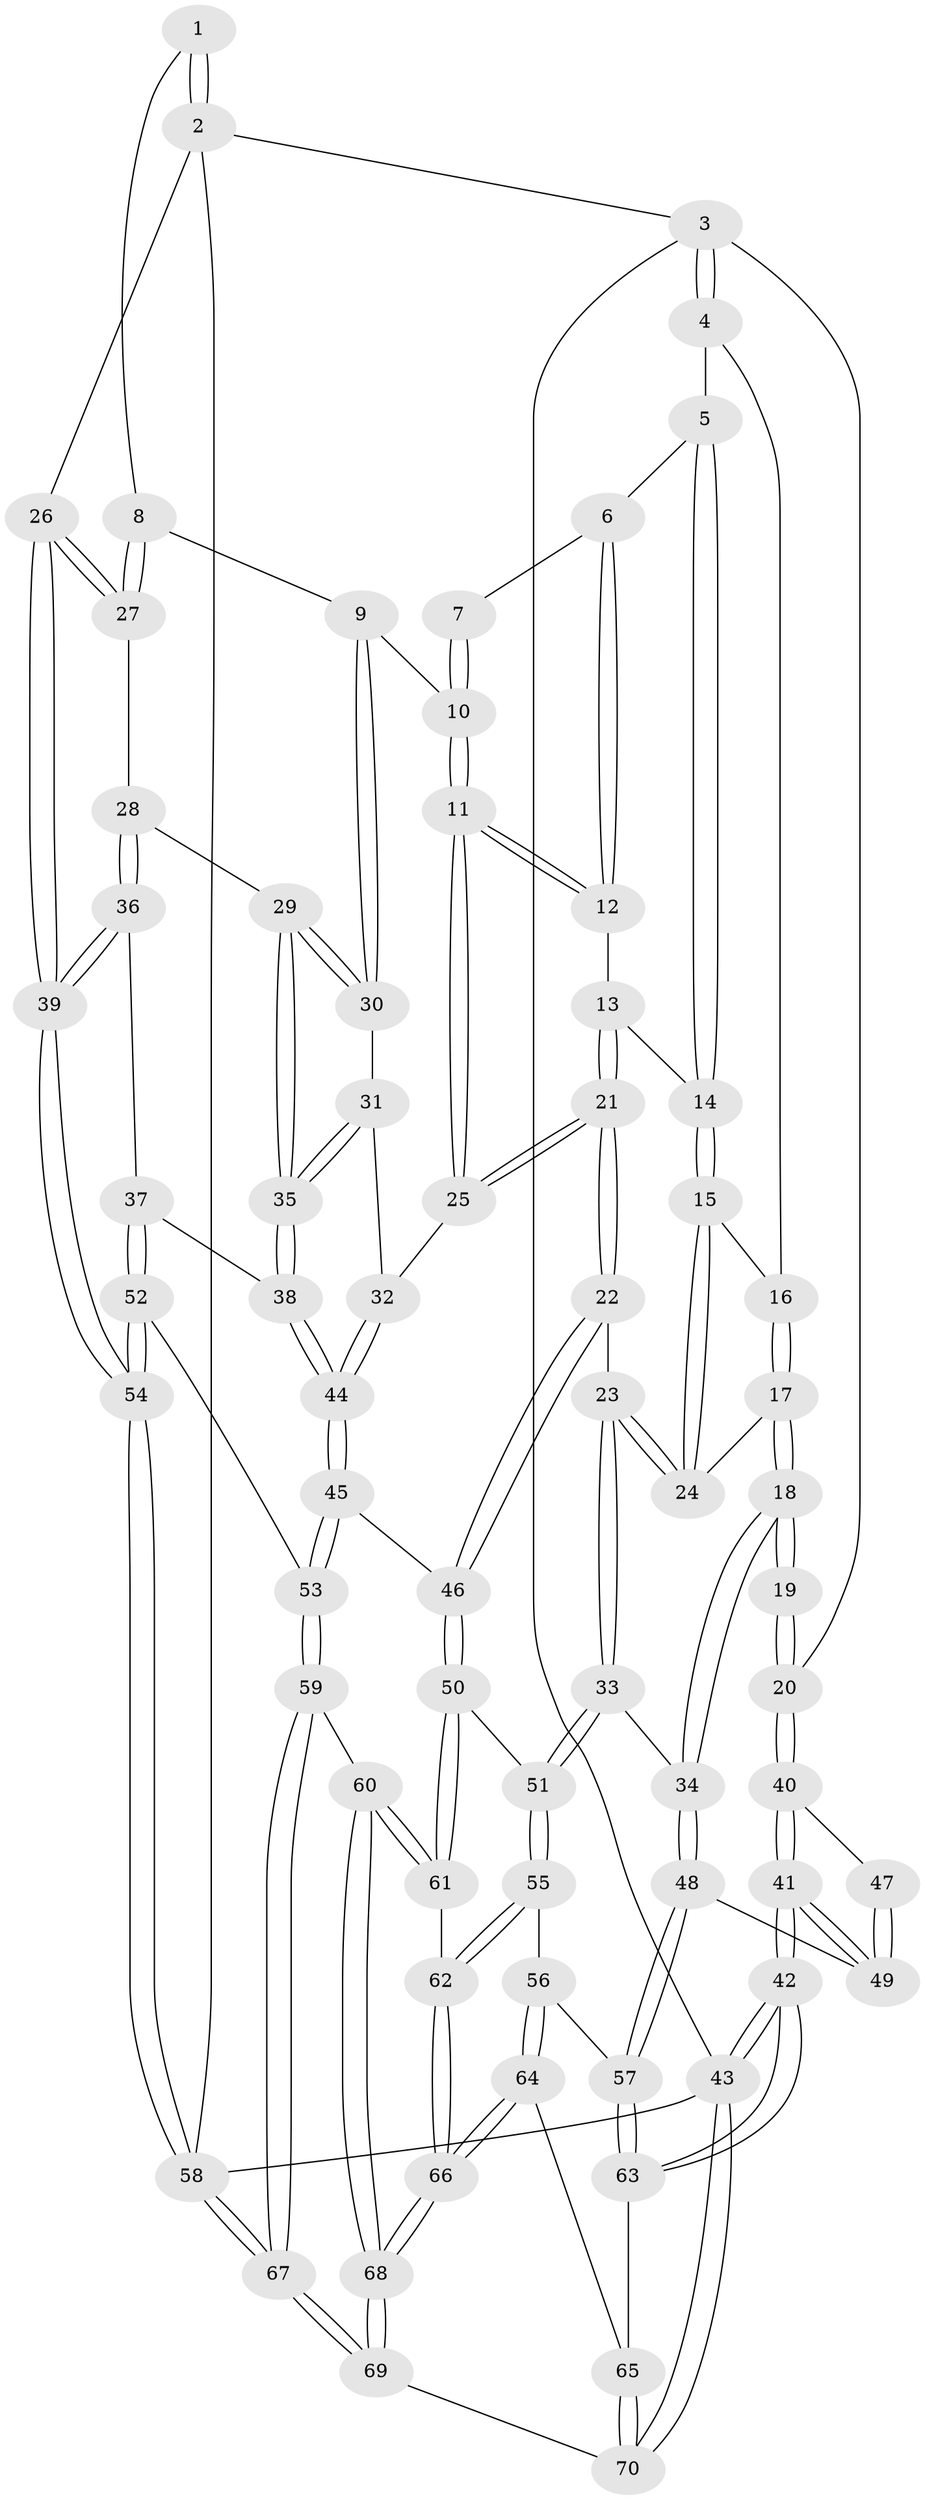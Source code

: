 // Generated by graph-tools (version 1.1) at 2025/11/02/27/25 16:11:56]
// undirected, 70 vertices, 172 edges
graph export_dot {
graph [start="1"]
  node [color=gray90,style=filled];
  1 [pos="+0.9576880937382644+0"];
  2 [pos="+1+0"];
  3 [pos="+0+0"];
  4 [pos="+0.0141128641000332+0"];
  5 [pos="+0.3251414836452909+0"];
  6 [pos="+0.40096349469443804+0"];
  7 [pos="+0.6747316150982041+0"];
  8 [pos="+0.7904639393107955+0.22328174245776844"];
  9 [pos="+0.7889608979676813+0.22362122157380096"];
  10 [pos="+0.7289231703535841+0.21402476382727406"];
  11 [pos="+0.7017773251913673+0.22749179789521187"];
  12 [pos="+0.5548524440012611+0.20231644507127475"];
  13 [pos="+0.552641655673371+0.20348925810558924"];
  14 [pos="+0.42872355479011365+0.23685737047338426"];
  15 [pos="+0.4167453847588951+0.24392286897889534"];
  16 [pos="+0.2560184667188408+0.18454158022243614"];
  17 [pos="+0.23709998413279357+0.33212712996396426"];
  18 [pos="+0.16138750994326342+0.42846276828167595"];
  19 [pos="+0.15856046914047608+0.4279465597235739"];
  20 [pos="+0+0"];
  21 [pos="+0.4736170761458167+0.45689652948131954"];
  22 [pos="+0.4660138339890517+0.46197893058590433"];
  23 [pos="+0.4362026075220291+0.4567042070886363"];
  24 [pos="+0.3944869924286729+0.34798583085423945"];
  25 [pos="+0.6482755601681309+0.39323658026340247"];
  26 [pos="+1+0.12081056810234465"];
  27 [pos="+1+0.17842357053032104"];
  28 [pos="+0.9186657563756224+0.44644851254553747"];
  29 [pos="+0.8811209662385384+0.43866849084296766"];
  30 [pos="+0.8241961792128258+0.36201915272663127"];
  31 [pos="+0.7904721053320627+0.4302733065649175"];
  32 [pos="+0.6753139048777564+0.4462099370301443"];
  33 [pos="+0.2981395559738218+0.536728303613203"];
  34 [pos="+0.2544594213343506+0.5313156030157443"];
  35 [pos="+0.8061605672200802+0.5142929229590131"];
  36 [pos="+0.9543787122914639+0.5129823559063899"];
  37 [pos="+0.8211855141662477+0.560995313176471"];
  38 [pos="+0.7947641960487771+0.5394909737323916"];
  39 [pos="+1+0.6812686708197117"];
  40 [pos="+0+0.46861991454820673"];
  41 [pos="+0+0.6587432382414873"];
  42 [pos="+0+1"];
  43 [pos="+0+1"];
  44 [pos="+0.702314820812004+0.5423568048238648"];
  45 [pos="+0.6537717993736953+0.6084894272394648"];
  46 [pos="+0.5733691395250299+0.6454261990444067"];
  47 [pos="+0.15712054123033464+0.42891736465334446"];
  48 [pos="+0.14885138217536928+0.6998007670174008"];
  49 [pos="+0+0.6385064529422398"];
  50 [pos="+0.5699586141112098+0.6526779642256295"];
  51 [pos="+0.38807307399564234+0.6972152612473709"];
  52 [pos="+0.8928161860118871+0.7209848359016604"];
  53 [pos="+0.8281013489403357+0.7471947572152106"];
  54 [pos="+1+0.754639538241473"];
  55 [pos="+0.3843169294524186+0.7062396727803285"];
  56 [pos="+0.3148804730495107+0.7755525658890803"];
  57 [pos="+0.1493600880611609+0.7009762265523096"];
  58 [pos="+1+1"];
  59 [pos="+0.6963751638559916+0.899205446877273"];
  60 [pos="+0.6224225074484573+0.848149802721525"];
  61 [pos="+0.6047257214599164+0.8282883371230584"];
  62 [pos="+0.4751746542979897+0.838919347138158"];
  63 [pos="+0.12154054015759536+0.88482777170472"];
  64 [pos="+0.31332942595633045+0.8464762113034459"];
  65 [pos="+0.22312090369747878+0.8891960293804948"];
  66 [pos="+0.38395687131484096+0.9137665339110138"];
  67 [pos="+0.7874113861006939+1"];
  68 [pos="+0.40073362293692694+1"];
  69 [pos="+0.3829758817750004+1"];
  70 [pos="+0.35337059693103945+1"];
  1 -- 2;
  1 -- 2;
  1 -- 8;
  2 -- 3;
  2 -- 26;
  2 -- 58;
  3 -- 4;
  3 -- 4;
  3 -- 20;
  3 -- 43;
  4 -- 5;
  4 -- 16;
  5 -- 6;
  5 -- 14;
  5 -- 14;
  6 -- 7;
  6 -- 12;
  6 -- 12;
  7 -- 10;
  7 -- 10;
  8 -- 9;
  8 -- 27;
  8 -- 27;
  9 -- 10;
  9 -- 30;
  9 -- 30;
  10 -- 11;
  10 -- 11;
  11 -- 12;
  11 -- 12;
  11 -- 25;
  11 -- 25;
  12 -- 13;
  13 -- 14;
  13 -- 21;
  13 -- 21;
  14 -- 15;
  14 -- 15;
  15 -- 16;
  15 -- 24;
  15 -- 24;
  16 -- 17;
  16 -- 17;
  17 -- 18;
  17 -- 18;
  17 -- 24;
  18 -- 19;
  18 -- 19;
  18 -- 34;
  18 -- 34;
  19 -- 20;
  19 -- 20;
  20 -- 40;
  20 -- 40;
  21 -- 22;
  21 -- 22;
  21 -- 25;
  21 -- 25;
  22 -- 23;
  22 -- 46;
  22 -- 46;
  23 -- 24;
  23 -- 24;
  23 -- 33;
  23 -- 33;
  25 -- 32;
  26 -- 27;
  26 -- 27;
  26 -- 39;
  26 -- 39;
  27 -- 28;
  28 -- 29;
  28 -- 36;
  28 -- 36;
  29 -- 30;
  29 -- 30;
  29 -- 35;
  29 -- 35;
  30 -- 31;
  31 -- 32;
  31 -- 35;
  31 -- 35;
  32 -- 44;
  32 -- 44;
  33 -- 34;
  33 -- 51;
  33 -- 51;
  34 -- 48;
  34 -- 48;
  35 -- 38;
  35 -- 38;
  36 -- 37;
  36 -- 39;
  36 -- 39;
  37 -- 38;
  37 -- 52;
  37 -- 52;
  38 -- 44;
  38 -- 44;
  39 -- 54;
  39 -- 54;
  40 -- 41;
  40 -- 41;
  40 -- 47;
  41 -- 42;
  41 -- 42;
  41 -- 49;
  41 -- 49;
  42 -- 43;
  42 -- 43;
  42 -- 63;
  42 -- 63;
  43 -- 70;
  43 -- 70;
  43 -- 58;
  44 -- 45;
  44 -- 45;
  45 -- 46;
  45 -- 53;
  45 -- 53;
  46 -- 50;
  46 -- 50;
  47 -- 49;
  47 -- 49;
  48 -- 49;
  48 -- 57;
  48 -- 57;
  50 -- 51;
  50 -- 61;
  50 -- 61;
  51 -- 55;
  51 -- 55;
  52 -- 53;
  52 -- 54;
  52 -- 54;
  53 -- 59;
  53 -- 59;
  54 -- 58;
  54 -- 58;
  55 -- 56;
  55 -- 62;
  55 -- 62;
  56 -- 57;
  56 -- 64;
  56 -- 64;
  57 -- 63;
  57 -- 63;
  58 -- 67;
  58 -- 67;
  59 -- 60;
  59 -- 67;
  59 -- 67;
  60 -- 61;
  60 -- 61;
  60 -- 68;
  60 -- 68;
  61 -- 62;
  62 -- 66;
  62 -- 66;
  63 -- 65;
  64 -- 65;
  64 -- 66;
  64 -- 66;
  65 -- 70;
  65 -- 70;
  66 -- 68;
  66 -- 68;
  67 -- 69;
  67 -- 69;
  68 -- 69;
  68 -- 69;
  69 -- 70;
}

